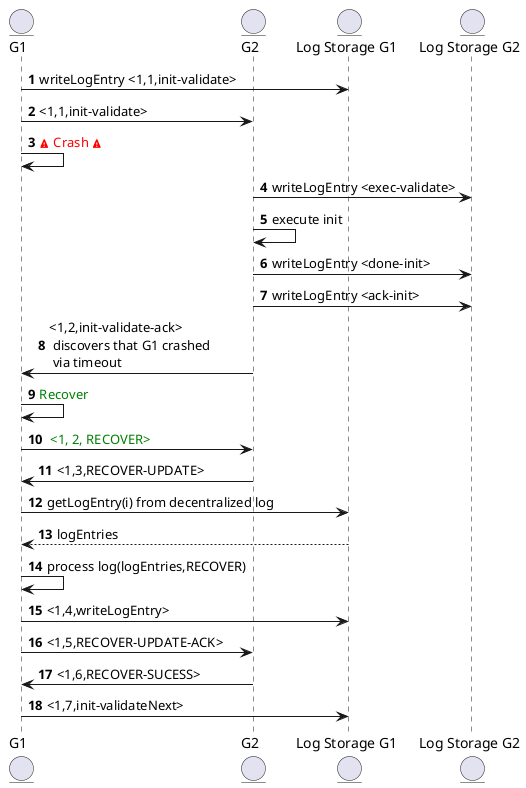 @startuml

entity "G1" as sg
entity "G2" as rg
entity "Log Storage G1" as log
entity "Log Storage G2" as log2
autonumber

sg->log: writeLogEntry <1,1,init-validate>

sg->rg: <1,1,init-validate>


sg->sg: <color:red><&warning> Crash <&warning>

      rg->log2: writeLogEntry <exec-validate>
          rg->rg: execute init
          rg->log2: writeLogEntry <done-init>
          rg->log2: writeLogEntry <ack-init>
rg->sg: <1,2,init-validate-ack> \n discovers that G1 crashed \n via timeout
sg->sg: <color:green>Recover
sg->rg: <color:green> <1, 2, RECOVER>


    rg->sg: <1,3,RECOVER-UPDATE>
sg->log: getLogEntry(i) from decentralized log
    return  logEntries
sg->sg:  process log(logEntries,RECOVER)
sg->log: <1,4,writeLogEntry>

sg->rg: <1,5,RECOVER-UPDATE-ACK>
rg -> sg: <1,6,RECOVER-SUCESS>
sg->log: <1,7,init-validateNext>


@enduml